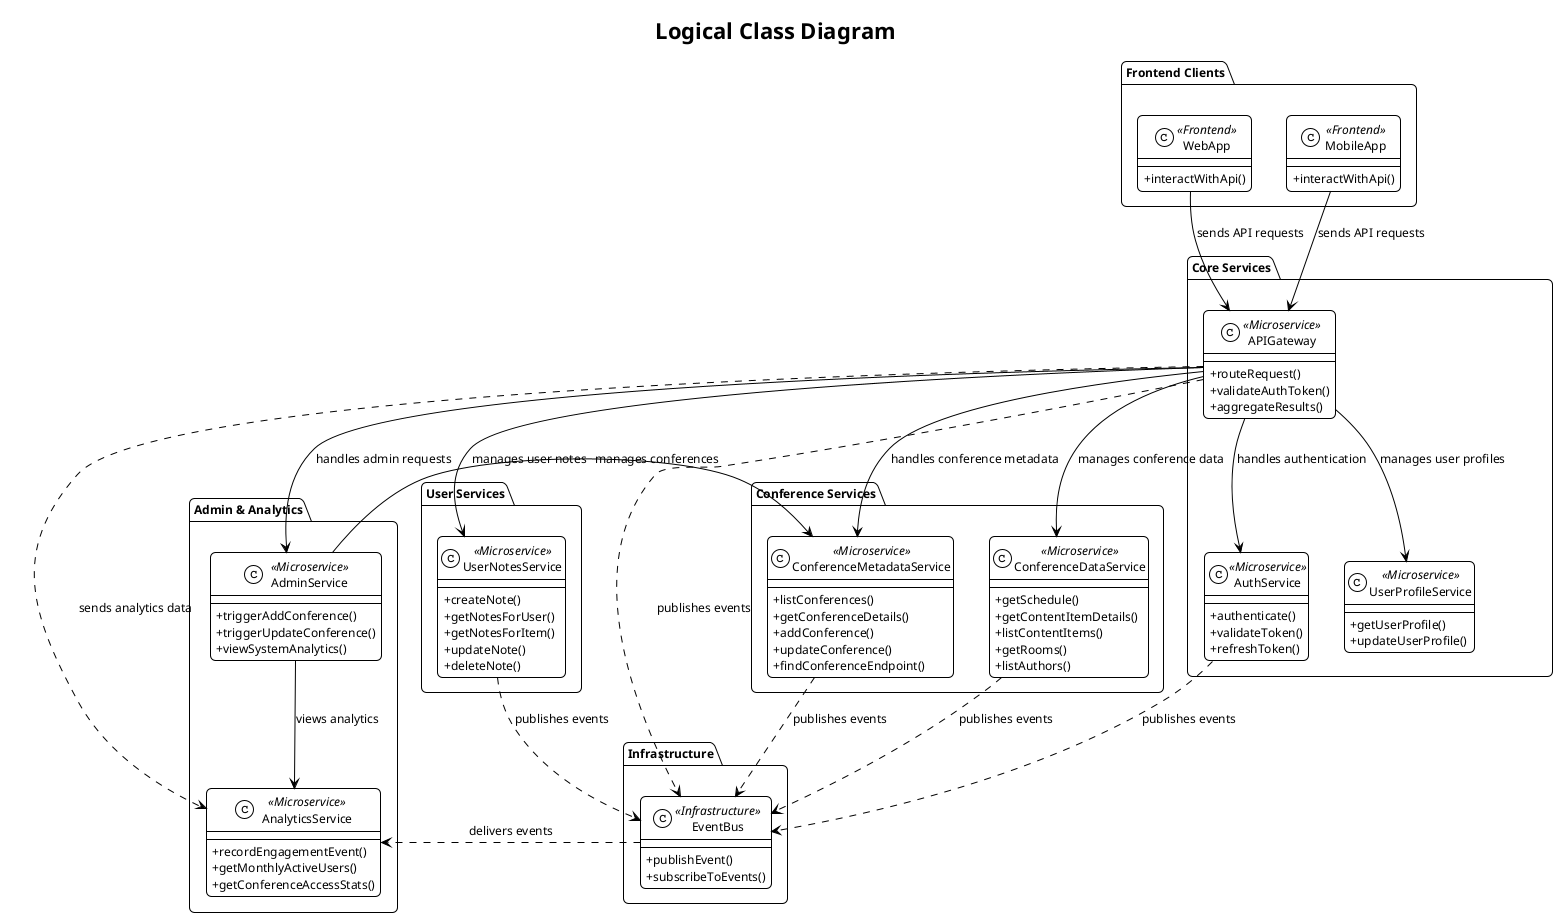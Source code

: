 @startuml LogicalClassDiagram
!theme plain
skinparam ClassAttributeIconSize 0
skinparam roundcorner 10
skinparam sequenceMessageAlign center
skinparam DefaultFontName "Arial"
skinparam DefaultFontSize 12
skinparam shadowing false

title Logical Class Diagram

' ===== Frontend Components =====
package "Frontend Clients" {
    class WebApp <<Frontend>> {
        + interactWithApi()
    }
    class MobileApp <<Frontend>> {
        + interactWithApi()
    }
}

' ===== Core Services =====
package "Core Services" {
    class APIGateway <<Microservice>> {
        + routeRequest()
        + validateAuthToken()
        + aggregateResults()
    }

    class AuthService <<Microservice>> {
        + authenticate()
        + validateToken()
        + refreshToken()
    }

    class UserProfileService <<Microservice>> {
        + getUserProfile()
        + updateUserProfile()
    }
}

' ===== Conference Services =====
package "Conference Services" {
    class ConferenceMetadataService <<Microservice>> {
        + listConferences()
        + getConferenceDetails()
        + addConference()
        + updateConference()
        + findConferenceEndpoint()
    }

    class ConferenceDataService <<Microservice>> {
        + getSchedule()
        + getContentItemDetails()
        + listContentItems()
        + getRooms()
        + listAuthors()
    }
}

' ===== User Services =====
package "User Services" {
    class UserNotesService <<Microservice>> {
        + createNote()
        + getNotesForUser()
        + getNotesForItem()
        + updateNote()
        + deleteNote()
    }
}

' ===== Admin & Analytics =====
package "Admin & Analytics" {
    class AdminService <<Microservice>> {
        + triggerAddConference()
        + triggerUpdateConference()
        + viewSystemAnalytics()
    }

    class AnalyticsService <<Microservice>> {
        + recordEngagementEvent()
        + getMonthlyActiveUsers()
        + getConferenceAccessStats()
    }
}

' ===== Infrastructure =====
package "Infrastructure" {
    class EventBus <<Infrastructure>> {
        + publishEvent()
        + subscribeToEvents()
    }
}

' ===== Relationships =====
' Frontend to Gateway
WebApp --> APIGateway : sends API requests
MobileApp --> APIGateway : sends API requests

' Gateway to Core Services
APIGateway --> AuthService : handles authentication
APIGateway --> UserProfileService : manages user profiles

' Gateway to Conference Services
APIGateway --> ConferenceMetadataService : handles conference metadata
APIGateway --> ConferenceDataService : manages conference data

' Gateway to User Services
APIGateway --> UserNotesService : manages user notes

' Gateway to Admin & Analytics
APIGateway --> AdminService : handles admin requests
APIGateway ..> AnalyticsService : sends analytics data

' Admin Service Relationships
AdminService --> ConferenceMetadataService : manages conferences
AdminService --> AnalyticsService : views analytics

' Event Bus Relationships
APIGateway ..> EventBus : publishes events
AuthService ..> EventBus : publishes events
ConferenceMetadataService ..> EventBus : publishes events
ConferenceDataService ..> EventBus : publishes events
UserNotesService ..> EventBus : publishes events
EventBus ..> AnalyticsService : delivers events
@enduml
